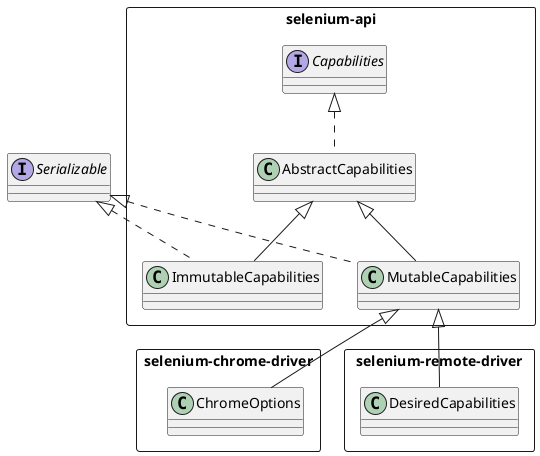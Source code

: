 	@startuml
actor client
box "selenium-remote-driver" #LightBlue
	participant DesiredCapabilities as capabilities
	participant RemoteWebDriver
	participant HttpCommandExecutor
	participant ProtocolHandshake
end box

box "selenium-chrome-driver" #DeepSkyBlue
	participant ChromeDriver
	participant ChromeDriverService
	participant ChromeDriverCommandExecutor
end box

== Prepare browser capabilities ==
client -> capabilities : chrome()
capabilities -> client : capabilities object
== Prepare driver ==
client -> ChromeDriver : ::new(capabilities)
activate ChromeDriver
ChromeDriver -> ChromeDriverService : createDefaultService()
note right : In this configuration, the service will use the chromedriver executable identified by the\n {@link #CHROME_DRIVER_EXE_PROPERTY} system property. Each service created by this method will\nbe configured to use a free port on the current system.
activate ChromeDriverService
ChromeDriverService -> ChromeDriver : chromeDriverService
deactivate ChromeDriverService
ChromeDriver -> ChromeDriverCommandExecutor : ::new(chromeDriverService)
activate ChromeDriverCommandExecutor
ChromeDriverCommandExecutor -> ChromeDriver : commandExecutor
deactivate ChromeDriverCommandExecutor
ChromeDriver -> RemoteWebDriver : ::new(commandExecutor, capabilities)
activate RemoteWebDriver
RemoteWebDriver -> RemoteWebDriver : init(capabilities)
RemoteWebDriver -> RemoteWebDriver : startSession(capabilities)
activate RemoteWebDriver #FFBBBB
RemoteWebDriver -> ChromeDriverCommandExecutor : execute(DriverCommand.NEW_SESSION)
activate ChromeDriverCommandExecutor #FFBBBB
ChromeDriverCommandExecutor -> ChromeDriverService : start()
ChromeDriverCommandExecutor -> HttpCommandExecutor : execute(DriverCommand.NEW_SESSION)
activate HttpCommandExecutor #FFBBBB
HttpCommandExecutor -> ProtocolHandshake : createSession(command)
activate ProtocolHandshake #FFBBBB
ProtocolHandshake -> ProtocolHandshake : HTTP POST /session
ProtocolHandshake -> HttpCommandExecutor : result
deactivate ProtocolHandshake
HttpCommandExecutor -> ChromeDriverCommandExecutor : Result
deactivate ChromeDriverCommandExecutor
deactivate ProtocolHandshake
deactivate HttpCommandExecutor

RemoteWebDriver -> ChromeDriver
deactivate RemoteWebDriver
ChromeDriver -> client : driver
deactivate ChromeDriver

@enduml

@startuml
'Capability hierarchy
package selenium-api <<Rectangle>> {
	interface Capabilities
	class AbstractCapabilities
	class ImmutableCapabilities
	class MutableCapabilities
}

package selenium-chrome-driver <<Rectangle>> {
	class ChromeOptions
}

package selenium-remote-driver <<Rectangle>> {
	class DesiredCapabilities
}

interface Serializable

Capabilities <|.down. AbstractCapabilities
Serializable <|.down. MutableCapabilities
Serializable <|.down. ImmutableCapabilities
AbstractCapabilities <|-down- MutableCapabilities
AbstractCapabilities <|-down- ImmutableCapabilities
MutableCapabilities <|-down- DesiredCapabilities
MutableCapabilities <|-down- ChromeOptions
@enduml





@startuml
' Driver classes hierarchy
package selenium-api <<Rectangle>> {
	interface SearchContext
	interface WebDriver
}
package selenium-remote-driver <<Rectangle>> {
	class RemoteWebDriver
}
package selenium-chrome-driver <<Rectangle>> {
	class ChromeDriver
}

SearchContext <.up. WebDriver
WebDriver <-up- RemoteWebDriver
RemoteWebDriver <-up- ChromeDriver
@enduml







@startuml
' overview of component communication for UI testing
node "ChromeDriver" as driver
[Selenium client library] -> driver : HTTP Request
note bottom of driver
implements WebDriver protocol
HttpServer in C++
end note
cloud "Browser" as browser
driver - debug_port : send commands
note bottom of debug_port
DevTools
remote debugging
interface
end note
debug_port -> browser : WebSocket
@enduml




@startuml
' DriverService classes hierarchy
package selenium-remote-driver <<Rectangle>> {
	class DriverService
	note left of DriverService
    Manages the life and death of a native executable driver server.

    It is expected that the driver server implements the
    WebDriver W3C protocol (it was JsonWireProtocol before standartization)

    In particular, it should implement /status command that is used to check if the server is alive.

    In addition to this, it is supposed that the driver server implements /shutdown hook that is
    used to stop the server.
    end note
}
package selenium-chrome-driver <<Rectangle>> {
	class ChromeDriverService
}
package selenium-firefox-driver <<Rectangle>> {
	class GeckoDriverService
}
DriverService <|-down- ChromeDriverService
DriverService <|-down- GeckoDriverService
@enduml






@startuml
' CommandExecutor classes hierarchy
package selenium-remote-driver <<Rectangle>> {
	interface CommandExecutor {
		Response execute(Command command)
	}
	class HttpCommandExecutor
	class DriverCommandExecutor
	note left of DriverCommandExecutor
		A specialized HttpCommandExecutor that will use a DriverService
		that lives and dies with a single WebDriver session.
		The service will be restarted upon each new session
		request and shutdown after each quit command.
	end note
	class DriverService

}
package selenium-chrome-driver <<Rectangle>> {
	class ChromeDriverCommandExecutor
		note left of ChromeDriverCommandExecutor
    		understands ChromeDriver specific commands
    		List of ChromeWebdriver commands:
    		https://chromium.googlesource.com/chromium/src/+/master/chrome/test/chromedriver/client/command_executor.py
    	end note
}
CommandExecutor <|.down. HttpCommandExecutor
HttpCommandExecutor <|-down- DriverCommandExecutor
DriverService *-left- DriverCommandExecutor
DriverCommandExecutor <|-down- ChromeDriverCommandExecutor
@enduml

@startuml
' CommandCodec classes hierarchy
package selenium-remote-driver <<Rectangle>> {
	interface CommandCodec
	note left of CommandCodec
		Converts Command objects to and from another representation.
	end note
	class AbstractHttpCommandCodec
	note left of AbstractHttpCommandCodec
    	Adheres to the W3C's WebDriver wire protocol
    	https://w3.org/tr/webdriver
    end note
    class JsonHttpCommandCodec
    note bottom of JsonHttpCommandCodec
		Adheres to the Selenium project's JSON/HTTP wire protocol
		https://github.com/SeleniumHQ/selenium/wiki/JsonWireProtocol
		Should be deprecated
	end note
   class W3CHttpCommandCodec
    note bottom of W3CHttpCommandCodec
		Adheres to the W3C's WebDriver wire protocol
		https://w3.org/tr/webdriver
	end note

}
CommandCodec <|.down. AbstractHttpCommandCodec
AbstractHttpCommandCodec <|-down- JsonHttpCommandCodec
AbstractHttpCommandCodec <|-down- W3CHttpCommandCodec
@enduml

